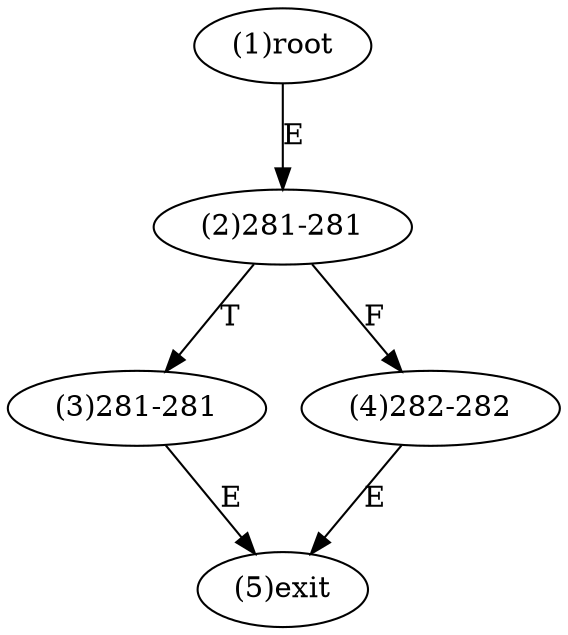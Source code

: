 digraph "" { 
1[ label="(1)root"];
2[ label="(2)281-281"];
3[ label="(3)281-281"];
4[ label="(4)282-282"];
5[ label="(5)exit"];
1->2[ label="E"];
2->4[ label="F"];
2->3[ label="T"];
3->5[ label="E"];
4->5[ label="E"];
}